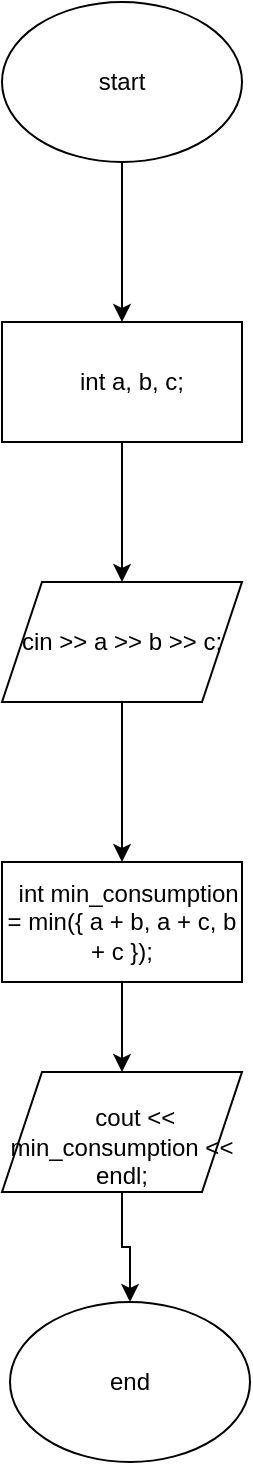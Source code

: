 <mxfile version="24.8.6">
  <diagram name="Сторінка-1" id="InBL03hDqBfgbEI561dN">
    <mxGraphModel dx="1432" dy="820" grid="1" gridSize="10" guides="1" tooltips="1" connect="1" arrows="1" fold="1" page="1" pageScale="1" pageWidth="827" pageHeight="1169" math="0" shadow="0">
      <root>
        <mxCell id="0" />
        <mxCell id="1" parent="0" />
        <mxCell id="JZ_L43VAB0Stcx7P9116-7" style="edgeStyle=orthogonalEdgeStyle;rounded=0;orthogonalLoop=1;jettySize=auto;html=1;" edge="1" parent="1" source="JZ_L43VAB0Stcx7P9116-1" target="JZ_L43VAB0Stcx7P9116-2">
          <mxGeometry relative="1" as="geometry" />
        </mxCell>
        <mxCell id="JZ_L43VAB0Stcx7P9116-1" value="start" style="ellipse;whiteSpace=wrap;html=1;" vertex="1" parent="1">
          <mxGeometry x="350" y="20" width="120" height="80" as="geometry" />
        </mxCell>
        <mxCell id="JZ_L43VAB0Stcx7P9116-8" style="edgeStyle=orthogonalEdgeStyle;rounded=0;orthogonalLoop=1;jettySize=auto;html=1;" edge="1" parent="1" source="JZ_L43VAB0Stcx7P9116-2" target="JZ_L43VAB0Stcx7P9116-3">
          <mxGeometry relative="1" as="geometry" />
        </mxCell>
        <mxCell id="JZ_L43VAB0Stcx7P9116-2" value="&amp;nbsp; &amp;nbsp;int a, b, c;" style="rounded=0;whiteSpace=wrap;html=1;" vertex="1" parent="1">
          <mxGeometry x="350" y="180" width="120" height="60" as="geometry" />
        </mxCell>
        <mxCell id="JZ_L43VAB0Stcx7P9116-9" style="edgeStyle=orthogonalEdgeStyle;rounded=0;orthogonalLoop=1;jettySize=auto;html=1;" edge="1" parent="1" source="JZ_L43VAB0Stcx7P9116-3" target="JZ_L43VAB0Stcx7P9116-4">
          <mxGeometry relative="1" as="geometry" />
        </mxCell>
        <mxCell id="JZ_L43VAB0Stcx7P9116-3" value="cin &amp;gt;&amp;gt; a &amp;gt;&amp;gt; b &amp;gt;&amp;gt; c;" style="shape=parallelogram;perimeter=parallelogramPerimeter;whiteSpace=wrap;html=1;fixedSize=1;" vertex="1" parent="1">
          <mxGeometry x="350" y="310" width="120" height="60" as="geometry" />
        </mxCell>
        <mxCell id="JZ_L43VAB0Stcx7P9116-10" style="edgeStyle=orthogonalEdgeStyle;rounded=0;orthogonalLoop=1;jettySize=auto;html=1;" edge="1" parent="1" source="JZ_L43VAB0Stcx7P9116-4" target="JZ_L43VAB0Stcx7P9116-5">
          <mxGeometry relative="1" as="geometry" />
        </mxCell>
        <mxCell id="JZ_L43VAB0Stcx7P9116-4" value="&amp;nbsp; int min_consumption = min({ a + b, a + c, b + c });" style="rounded=0;whiteSpace=wrap;html=1;" vertex="1" parent="1">
          <mxGeometry x="350" y="450" width="120" height="60" as="geometry" />
        </mxCell>
        <mxCell id="JZ_L43VAB0Stcx7P9116-11" style="edgeStyle=orthogonalEdgeStyle;rounded=0;orthogonalLoop=1;jettySize=auto;html=1;entryX=0.5;entryY=0;entryDx=0;entryDy=0;" edge="1" parent="1" source="JZ_L43VAB0Stcx7P9116-5" target="JZ_L43VAB0Stcx7P9116-6">
          <mxGeometry relative="1" as="geometry" />
        </mxCell>
        <mxCell id="JZ_L43VAB0Stcx7P9116-5" value="&lt;div&gt;&lt;br&gt;&lt;/div&gt;&lt;div&gt;&amp;nbsp; &amp;nbsp; cout &amp;lt;&amp;lt; min_consumption &amp;lt;&amp;lt; endl;&lt;/div&gt;" style="shape=parallelogram;perimeter=parallelogramPerimeter;whiteSpace=wrap;html=1;fixedSize=1;" vertex="1" parent="1">
          <mxGeometry x="350" y="555" width="120" height="60" as="geometry" />
        </mxCell>
        <mxCell id="JZ_L43VAB0Stcx7P9116-6" value="end" style="ellipse;whiteSpace=wrap;html=1;" vertex="1" parent="1">
          <mxGeometry x="354" y="670" width="120" height="80" as="geometry" />
        </mxCell>
      </root>
    </mxGraphModel>
  </diagram>
</mxfile>
